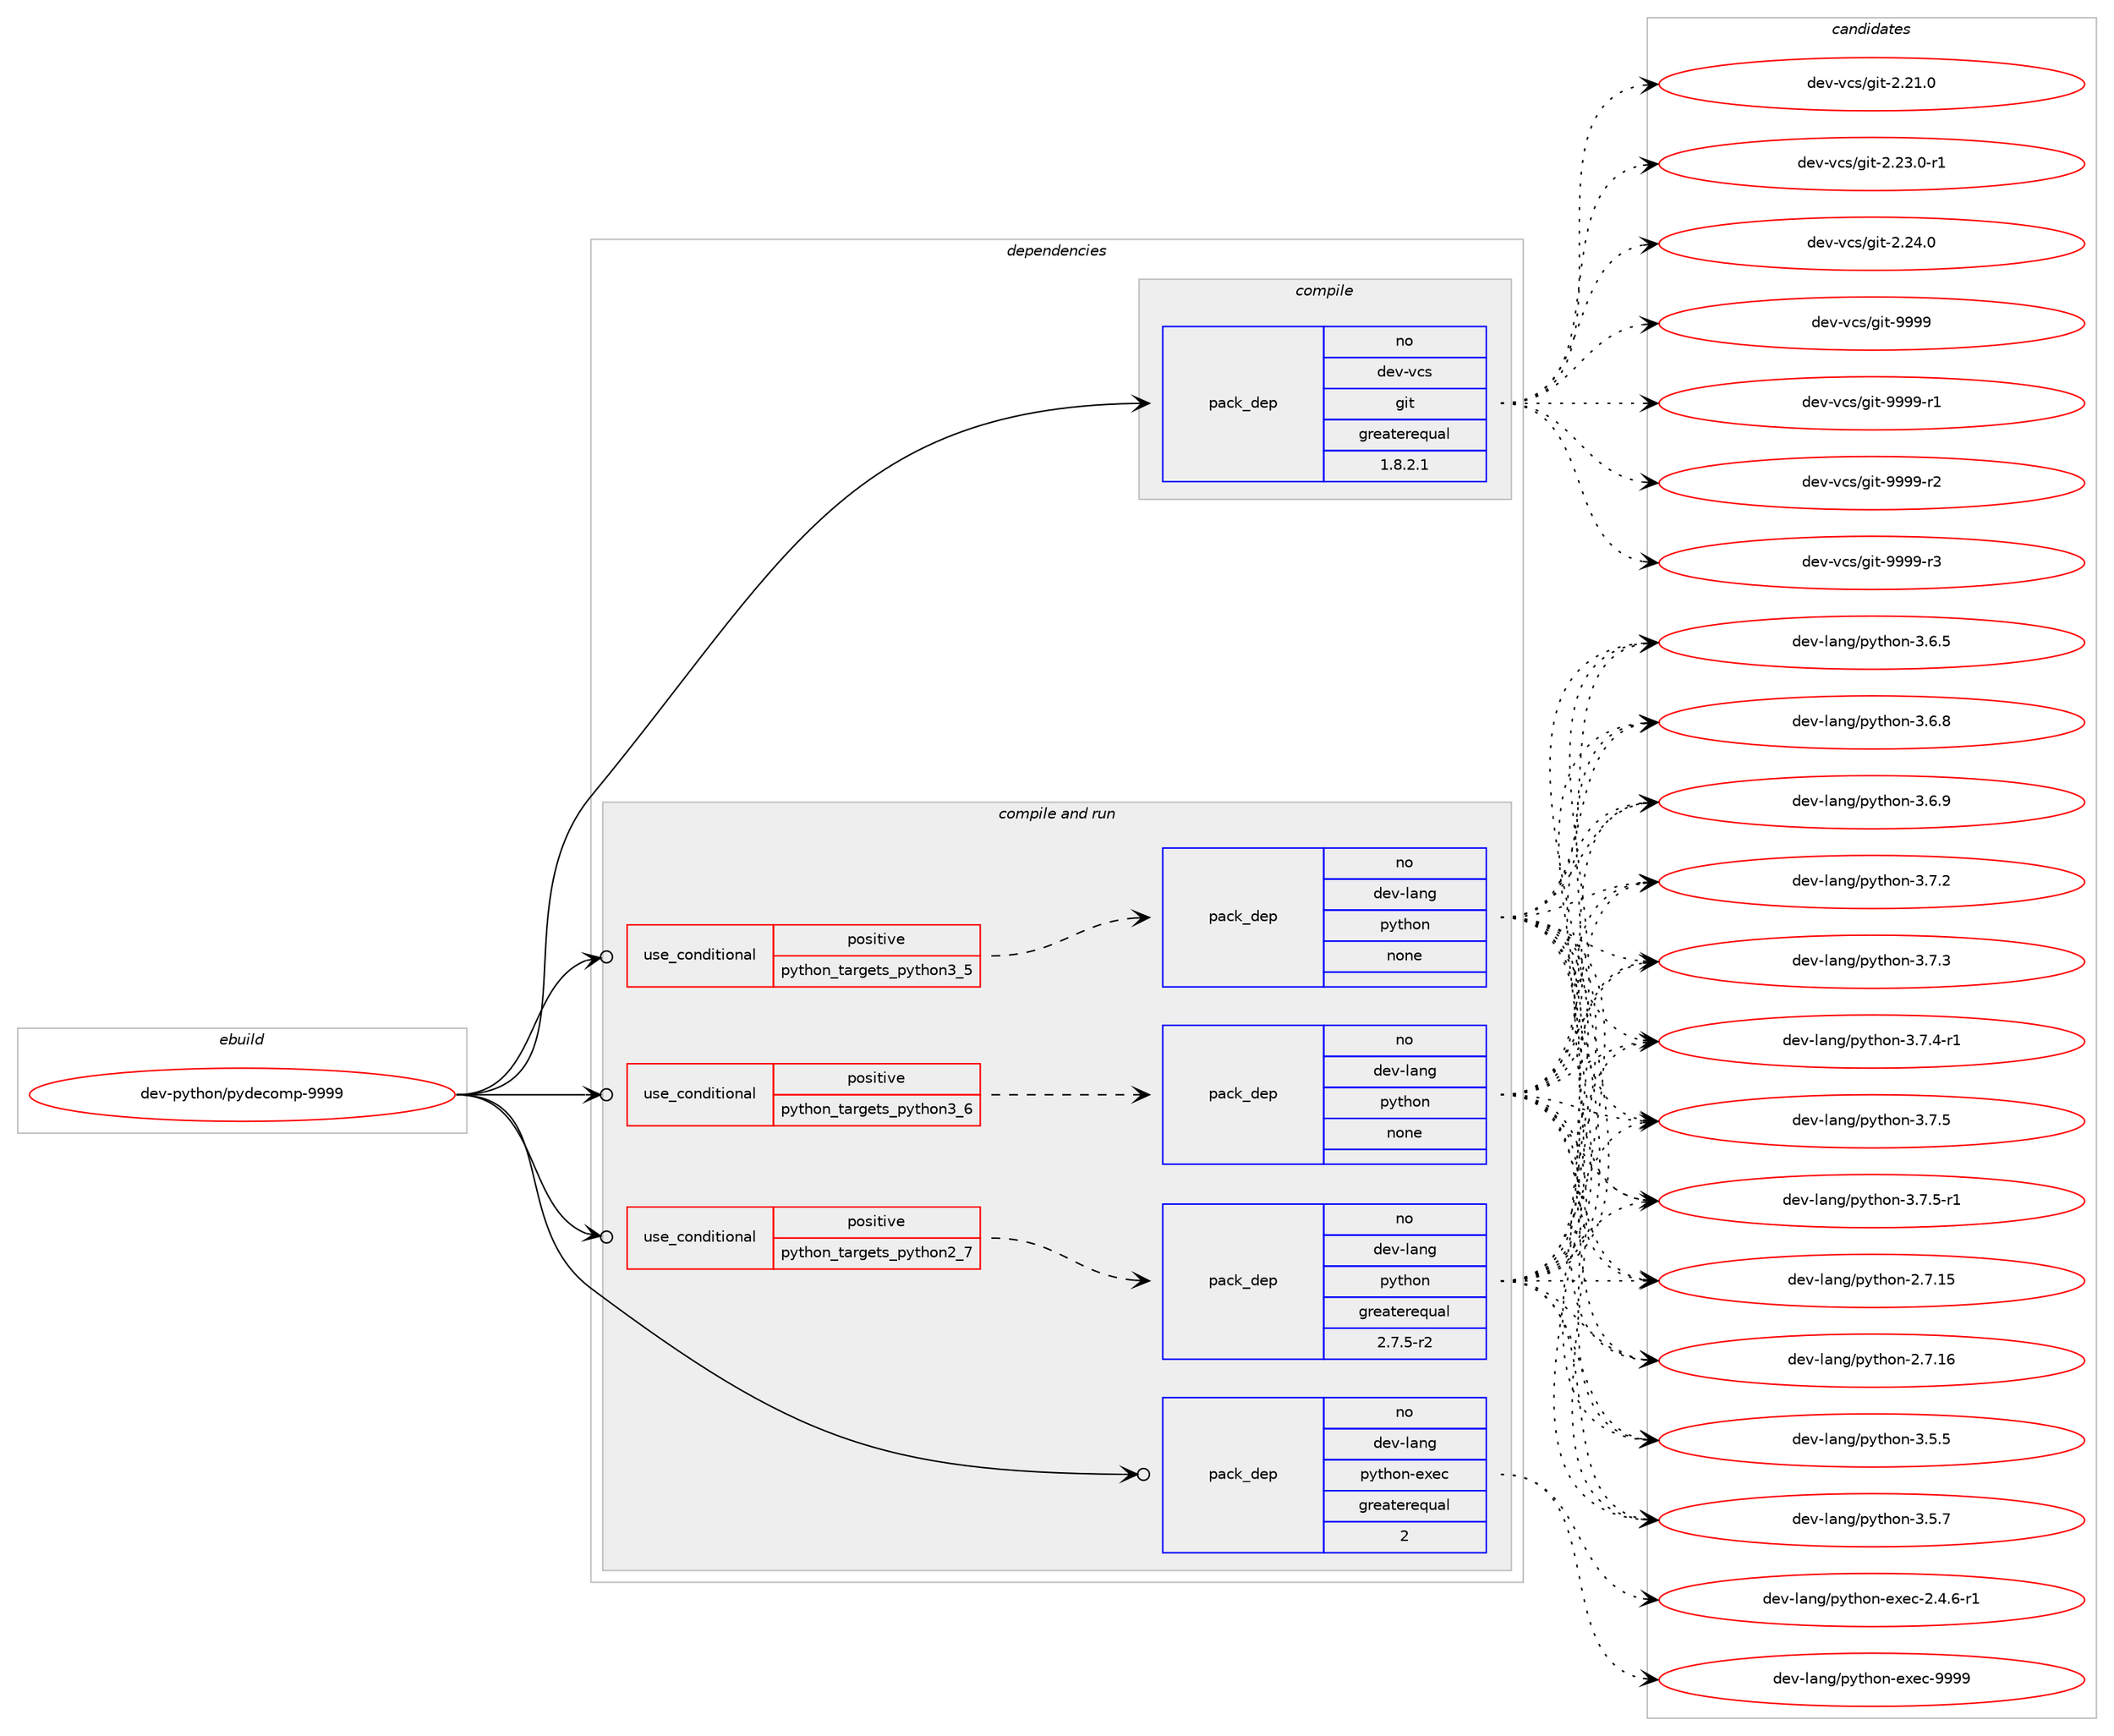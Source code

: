 digraph prolog {

# *************
# Graph options
# *************

newrank=true;
concentrate=true;
compound=true;
graph [rankdir=LR,fontname=Helvetica,fontsize=10,ranksep=1.5];#, ranksep=2.5, nodesep=0.2];
edge  [arrowhead=vee];
node  [fontname=Helvetica,fontsize=10];

# **********
# The ebuild
# **********

subgraph cluster_leftcol {
color=gray;
rank=same;
label=<<i>ebuild</i>>;
id [label="dev-python/pydecomp-9999", color=red, width=4, href="../dev-python/pydecomp-9999.svg"];
}

# ****************
# The dependencies
# ****************

subgraph cluster_midcol {
color=gray;
label=<<i>dependencies</i>>;
subgraph cluster_compile {
fillcolor="#eeeeee";
style=filled;
label=<<i>compile</i>>;
subgraph pack467734 {
dependency625235 [label=<<TABLE BORDER="0" CELLBORDER="1" CELLSPACING="0" CELLPADDING="4" WIDTH="220"><TR><TD ROWSPAN="6" CELLPADDING="30">pack_dep</TD></TR><TR><TD WIDTH="110">no</TD></TR><TR><TD>dev-vcs</TD></TR><TR><TD>git</TD></TR><TR><TD>greaterequal</TD></TR><TR><TD>1.8.2.1</TD></TR></TABLE>>, shape=none, color=blue];
}
id:e -> dependency625235:w [weight=20,style="solid",arrowhead="vee"];
}
subgraph cluster_compileandrun {
fillcolor="#eeeeee";
style=filled;
label=<<i>compile and run</i>>;
subgraph cond145657 {
dependency625236 [label=<<TABLE BORDER="0" CELLBORDER="1" CELLSPACING="0" CELLPADDING="4"><TR><TD ROWSPAN="3" CELLPADDING="10">use_conditional</TD></TR><TR><TD>positive</TD></TR><TR><TD>python_targets_python2_7</TD></TR></TABLE>>, shape=none, color=red];
subgraph pack467735 {
dependency625237 [label=<<TABLE BORDER="0" CELLBORDER="1" CELLSPACING="0" CELLPADDING="4" WIDTH="220"><TR><TD ROWSPAN="6" CELLPADDING="30">pack_dep</TD></TR><TR><TD WIDTH="110">no</TD></TR><TR><TD>dev-lang</TD></TR><TR><TD>python</TD></TR><TR><TD>greaterequal</TD></TR><TR><TD>2.7.5-r2</TD></TR></TABLE>>, shape=none, color=blue];
}
dependency625236:e -> dependency625237:w [weight=20,style="dashed",arrowhead="vee"];
}
id:e -> dependency625236:w [weight=20,style="solid",arrowhead="odotvee"];
subgraph cond145658 {
dependency625238 [label=<<TABLE BORDER="0" CELLBORDER="1" CELLSPACING="0" CELLPADDING="4"><TR><TD ROWSPAN="3" CELLPADDING="10">use_conditional</TD></TR><TR><TD>positive</TD></TR><TR><TD>python_targets_python3_5</TD></TR></TABLE>>, shape=none, color=red];
subgraph pack467736 {
dependency625239 [label=<<TABLE BORDER="0" CELLBORDER="1" CELLSPACING="0" CELLPADDING="4" WIDTH="220"><TR><TD ROWSPAN="6" CELLPADDING="30">pack_dep</TD></TR><TR><TD WIDTH="110">no</TD></TR><TR><TD>dev-lang</TD></TR><TR><TD>python</TD></TR><TR><TD>none</TD></TR><TR><TD></TD></TR></TABLE>>, shape=none, color=blue];
}
dependency625238:e -> dependency625239:w [weight=20,style="dashed",arrowhead="vee"];
}
id:e -> dependency625238:w [weight=20,style="solid",arrowhead="odotvee"];
subgraph cond145659 {
dependency625240 [label=<<TABLE BORDER="0" CELLBORDER="1" CELLSPACING="0" CELLPADDING="4"><TR><TD ROWSPAN="3" CELLPADDING="10">use_conditional</TD></TR><TR><TD>positive</TD></TR><TR><TD>python_targets_python3_6</TD></TR></TABLE>>, shape=none, color=red];
subgraph pack467737 {
dependency625241 [label=<<TABLE BORDER="0" CELLBORDER="1" CELLSPACING="0" CELLPADDING="4" WIDTH="220"><TR><TD ROWSPAN="6" CELLPADDING="30">pack_dep</TD></TR><TR><TD WIDTH="110">no</TD></TR><TR><TD>dev-lang</TD></TR><TR><TD>python</TD></TR><TR><TD>none</TD></TR><TR><TD></TD></TR></TABLE>>, shape=none, color=blue];
}
dependency625240:e -> dependency625241:w [weight=20,style="dashed",arrowhead="vee"];
}
id:e -> dependency625240:w [weight=20,style="solid",arrowhead="odotvee"];
subgraph pack467738 {
dependency625242 [label=<<TABLE BORDER="0" CELLBORDER="1" CELLSPACING="0" CELLPADDING="4" WIDTH="220"><TR><TD ROWSPAN="6" CELLPADDING="30">pack_dep</TD></TR><TR><TD WIDTH="110">no</TD></TR><TR><TD>dev-lang</TD></TR><TR><TD>python-exec</TD></TR><TR><TD>greaterequal</TD></TR><TR><TD>2</TD></TR></TABLE>>, shape=none, color=blue];
}
id:e -> dependency625242:w [weight=20,style="solid",arrowhead="odotvee"];
}
subgraph cluster_run {
fillcolor="#eeeeee";
style=filled;
label=<<i>run</i>>;
}
}

# **************
# The candidates
# **************

subgraph cluster_choices {
rank=same;
color=gray;
label=<<i>candidates</i>>;

subgraph choice467734 {
color=black;
nodesep=1;
choice10010111845118991154710310511645504650494648 [label="dev-vcs/git-2.21.0", color=red, width=4,href="../dev-vcs/git-2.21.0.svg"];
choice100101118451189911547103105116455046505146484511449 [label="dev-vcs/git-2.23.0-r1", color=red, width=4,href="../dev-vcs/git-2.23.0-r1.svg"];
choice10010111845118991154710310511645504650524648 [label="dev-vcs/git-2.24.0", color=red, width=4,href="../dev-vcs/git-2.24.0.svg"];
choice1001011184511899115471031051164557575757 [label="dev-vcs/git-9999", color=red, width=4,href="../dev-vcs/git-9999.svg"];
choice10010111845118991154710310511645575757574511449 [label="dev-vcs/git-9999-r1", color=red, width=4,href="../dev-vcs/git-9999-r1.svg"];
choice10010111845118991154710310511645575757574511450 [label="dev-vcs/git-9999-r2", color=red, width=4,href="../dev-vcs/git-9999-r2.svg"];
choice10010111845118991154710310511645575757574511451 [label="dev-vcs/git-9999-r3", color=red, width=4,href="../dev-vcs/git-9999-r3.svg"];
dependency625235:e -> choice10010111845118991154710310511645504650494648:w [style=dotted,weight="100"];
dependency625235:e -> choice100101118451189911547103105116455046505146484511449:w [style=dotted,weight="100"];
dependency625235:e -> choice10010111845118991154710310511645504650524648:w [style=dotted,weight="100"];
dependency625235:e -> choice1001011184511899115471031051164557575757:w [style=dotted,weight="100"];
dependency625235:e -> choice10010111845118991154710310511645575757574511449:w [style=dotted,weight="100"];
dependency625235:e -> choice10010111845118991154710310511645575757574511450:w [style=dotted,weight="100"];
dependency625235:e -> choice10010111845118991154710310511645575757574511451:w [style=dotted,weight="100"];
}
subgraph choice467735 {
color=black;
nodesep=1;
choice10010111845108971101034711212111610411111045504655464953 [label="dev-lang/python-2.7.15", color=red, width=4,href="../dev-lang/python-2.7.15.svg"];
choice10010111845108971101034711212111610411111045504655464954 [label="dev-lang/python-2.7.16", color=red, width=4,href="../dev-lang/python-2.7.16.svg"];
choice100101118451089711010347112121116104111110455146534653 [label="dev-lang/python-3.5.5", color=red, width=4,href="../dev-lang/python-3.5.5.svg"];
choice100101118451089711010347112121116104111110455146534655 [label="dev-lang/python-3.5.7", color=red, width=4,href="../dev-lang/python-3.5.7.svg"];
choice100101118451089711010347112121116104111110455146544653 [label="dev-lang/python-3.6.5", color=red, width=4,href="../dev-lang/python-3.6.5.svg"];
choice100101118451089711010347112121116104111110455146544656 [label="dev-lang/python-3.6.8", color=red, width=4,href="../dev-lang/python-3.6.8.svg"];
choice100101118451089711010347112121116104111110455146544657 [label="dev-lang/python-3.6.9", color=red, width=4,href="../dev-lang/python-3.6.9.svg"];
choice100101118451089711010347112121116104111110455146554650 [label="dev-lang/python-3.7.2", color=red, width=4,href="../dev-lang/python-3.7.2.svg"];
choice100101118451089711010347112121116104111110455146554651 [label="dev-lang/python-3.7.3", color=red, width=4,href="../dev-lang/python-3.7.3.svg"];
choice1001011184510897110103471121211161041111104551465546524511449 [label="dev-lang/python-3.7.4-r1", color=red, width=4,href="../dev-lang/python-3.7.4-r1.svg"];
choice100101118451089711010347112121116104111110455146554653 [label="dev-lang/python-3.7.5", color=red, width=4,href="../dev-lang/python-3.7.5.svg"];
choice1001011184510897110103471121211161041111104551465546534511449 [label="dev-lang/python-3.7.5-r1", color=red, width=4,href="../dev-lang/python-3.7.5-r1.svg"];
dependency625237:e -> choice10010111845108971101034711212111610411111045504655464953:w [style=dotted,weight="100"];
dependency625237:e -> choice10010111845108971101034711212111610411111045504655464954:w [style=dotted,weight="100"];
dependency625237:e -> choice100101118451089711010347112121116104111110455146534653:w [style=dotted,weight="100"];
dependency625237:e -> choice100101118451089711010347112121116104111110455146534655:w [style=dotted,weight="100"];
dependency625237:e -> choice100101118451089711010347112121116104111110455146544653:w [style=dotted,weight="100"];
dependency625237:e -> choice100101118451089711010347112121116104111110455146544656:w [style=dotted,weight="100"];
dependency625237:e -> choice100101118451089711010347112121116104111110455146544657:w [style=dotted,weight="100"];
dependency625237:e -> choice100101118451089711010347112121116104111110455146554650:w [style=dotted,weight="100"];
dependency625237:e -> choice100101118451089711010347112121116104111110455146554651:w [style=dotted,weight="100"];
dependency625237:e -> choice1001011184510897110103471121211161041111104551465546524511449:w [style=dotted,weight="100"];
dependency625237:e -> choice100101118451089711010347112121116104111110455146554653:w [style=dotted,weight="100"];
dependency625237:e -> choice1001011184510897110103471121211161041111104551465546534511449:w [style=dotted,weight="100"];
}
subgraph choice467736 {
color=black;
nodesep=1;
choice10010111845108971101034711212111610411111045504655464953 [label="dev-lang/python-2.7.15", color=red, width=4,href="../dev-lang/python-2.7.15.svg"];
choice10010111845108971101034711212111610411111045504655464954 [label="dev-lang/python-2.7.16", color=red, width=4,href="../dev-lang/python-2.7.16.svg"];
choice100101118451089711010347112121116104111110455146534653 [label="dev-lang/python-3.5.5", color=red, width=4,href="../dev-lang/python-3.5.5.svg"];
choice100101118451089711010347112121116104111110455146534655 [label="dev-lang/python-3.5.7", color=red, width=4,href="../dev-lang/python-3.5.7.svg"];
choice100101118451089711010347112121116104111110455146544653 [label="dev-lang/python-3.6.5", color=red, width=4,href="../dev-lang/python-3.6.5.svg"];
choice100101118451089711010347112121116104111110455146544656 [label="dev-lang/python-3.6.8", color=red, width=4,href="../dev-lang/python-3.6.8.svg"];
choice100101118451089711010347112121116104111110455146544657 [label="dev-lang/python-3.6.9", color=red, width=4,href="../dev-lang/python-3.6.9.svg"];
choice100101118451089711010347112121116104111110455146554650 [label="dev-lang/python-3.7.2", color=red, width=4,href="../dev-lang/python-3.7.2.svg"];
choice100101118451089711010347112121116104111110455146554651 [label="dev-lang/python-3.7.3", color=red, width=4,href="../dev-lang/python-3.7.3.svg"];
choice1001011184510897110103471121211161041111104551465546524511449 [label="dev-lang/python-3.7.4-r1", color=red, width=4,href="../dev-lang/python-3.7.4-r1.svg"];
choice100101118451089711010347112121116104111110455146554653 [label="dev-lang/python-3.7.5", color=red, width=4,href="../dev-lang/python-3.7.5.svg"];
choice1001011184510897110103471121211161041111104551465546534511449 [label="dev-lang/python-3.7.5-r1", color=red, width=4,href="../dev-lang/python-3.7.5-r1.svg"];
dependency625239:e -> choice10010111845108971101034711212111610411111045504655464953:w [style=dotted,weight="100"];
dependency625239:e -> choice10010111845108971101034711212111610411111045504655464954:w [style=dotted,weight="100"];
dependency625239:e -> choice100101118451089711010347112121116104111110455146534653:w [style=dotted,weight="100"];
dependency625239:e -> choice100101118451089711010347112121116104111110455146534655:w [style=dotted,weight="100"];
dependency625239:e -> choice100101118451089711010347112121116104111110455146544653:w [style=dotted,weight="100"];
dependency625239:e -> choice100101118451089711010347112121116104111110455146544656:w [style=dotted,weight="100"];
dependency625239:e -> choice100101118451089711010347112121116104111110455146544657:w [style=dotted,weight="100"];
dependency625239:e -> choice100101118451089711010347112121116104111110455146554650:w [style=dotted,weight="100"];
dependency625239:e -> choice100101118451089711010347112121116104111110455146554651:w [style=dotted,weight="100"];
dependency625239:e -> choice1001011184510897110103471121211161041111104551465546524511449:w [style=dotted,weight="100"];
dependency625239:e -> choice100101118451089711010347112121116104111110455146554653:w [style=dotted,weight="100"];
dependency625239:e -> choice1001011184510897110103471121211161041111104551465546534511449:w [style=dotted,weight="100"];
}
subgraph choice467737 {
color=black;
nodesep=1;
choice10010111845108971101034711212111610411111045504655464953 [label="dev-lang/python-2.7.15", color=red, width=4,href="../dev-lang/python-2.7.15.svg"];
choice10010111845108971101034711212111610411111045504655464954 [label="dev-lang/python-2.7.16", color=red, width=4,href="../dev-lang/python-2.7.16.svg"];
choice100101118451089711010347112121116104111110455146534653 [label="dev-lang/python-3.5.5", color=red, width=4,href="../dev-lang/python-3.5.5.svg"];
choice100101118451089711010347112121116104111110455146534655 [label="dev-lang/python-3.5.7", color=red, width=4,href="../dev-lang/python-3.5.7.svg"];
choice100101118451089711010347112121116104111110455146544653 [label="dev-lang/python-3.6.5", color=red, width=4,href="../dev-lang/python-3.6.5.svg"];
choice100101118451089711010347112121116104111110455146544656 [label="dev-lang/python-3.6.8", color=red, width=4,href="../dev-lang/python-3.6.8.svg"];
choice100101118451089711010347112121116104111110455146544657 [label="dev-lang/python-3.6.9", color=red, width=4,href="../dev-lang/python-3.6.9.svg"];
choice100101118451089711010347112121116104111110455146554650 [label="dev-lang/python-3.7.2", color=red, width=4,href="../dev-lang/python-3.7.2.svg"];
choice100101118451089711010347112121116104111110455146554651 [label="dev-lang/python-3.7.3", color=red, width=4,href="../dev-lang/python-3.7.3.svg"];
choice1001011184510897110103471121211161041111104551465546524511449 [label="dev-lang/python-3.7.4-r1", color=red, width=4,href="../dev-lang/python-3.7.4-r1.svg"];
choice100101118451089711010347112121116104111110455146554653 [label="dev-lang/python-3.7.5", color=red, width=4,href="../dev-lang/python-3.7.5.svg"];
choice1001011184510897110103471121211161041111104551465546534511449 [label="dev-lang/python-3.7.5-r1", color=red, width=4,href="../dev-lang/python-3.7.5-r1.svg"];
dependency625241:e -> choice10010111845108971101034711212111610411111045504655464953:w [style=dotted,weight="100"];
dependency625241:e -> choice10010111845108971101034711212111610411111045504655464954:w [style=dotted,weight="100"];
dependency625241:e -> choice100101118451089711010347112121116104111110455146534653:w [style=dotted,weight="100"];
dependency625241:e -> choice100101118451089711010347112121116104111110455146534655:w [style=dotted,weight="100"];
dependency625241:e -> choice100101118451089711010347112121116104111110455146544653:w [style=dotted,weight="100"];
dependency625241:e -> choice100101118451089711010347112121116104111110455146544656:w [style=dotted,weight="100"];
dependency625241:e -> choice100101118451089711010347112121116104111110455146544657:w [style=dotted,weight="100"];
dependency625241:e -> choice100101118451089711010347112121116104111110455146554650:w [style=dotted,weight="100"];
dependency625241:e -> choice100101118451089711010347112121116104111110455146554651:w [style=dotted,weight="100"];
dependency625241:e -> choice1001011184510897110103471121211161041111104551465546524511449:w [style=dotted,weight="100"];
dependency625241:e -> choice100101118451089711010347112121116104111110455146554653:w [style=dotted,weight="100"];
dependency625241:e -> choice1001011184510897110103471121211161041111104551465546534511449:w [style=dotted,weight="100"];
}
subgraph choice467738 {
color=black;
nodesep=1;
choice10010111845108971101034711212111610411111045101120101994550465246544511449 [label="dev-lang/python-exec-2.4.6-r1", color=red, width=4,href="../dev-lang/python-exec-2.4.6-r1.svg"];
choice10010111845108971101034711212111610411111045101120101994557575757 [label="dev-lang/python-exec-9999", color=red, width=4,href="../dev-lang/python-exec-9999.svg"];
dependency625242:e -> choice10010111845108971101034711212111610411111045101120101994550465246544511449:w [style=dotted,weight="100"];
dependency625242:e -> choice10010111845108971101034711212111610411111045101120101994557575757:w [style=dotted,weight="100"];
}
}

}
